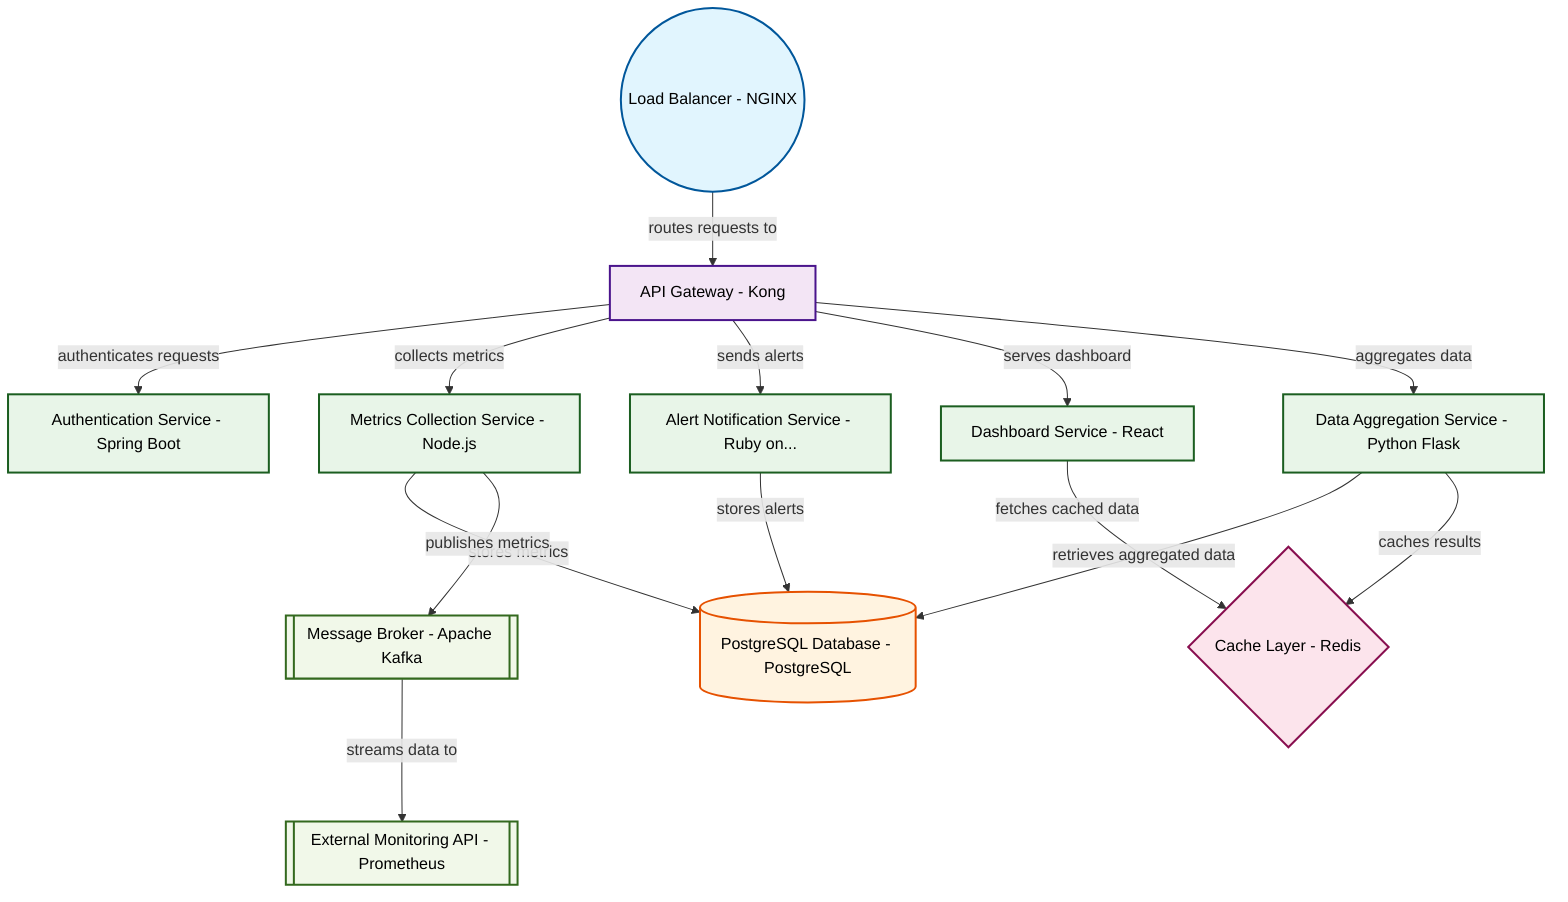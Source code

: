 graph TB

    %% Professional Software Architecture Styling
    classDef userInterface fill:#e1f5fe,stroke:#01579b,stroke-width:2px,color:#000
    classDef apiLayer fill:#f3e5f5,stroke:#4a148c,stroke-width:2px,color:#000
    classDef service fill:#e8f5e8,stroke:#1b5e20,stroke-width:2px,color:#000
    classDef database fill:#fff3e0,stroke:#e65100,stroke-width:2px,color:#000
    classDef cache fill:#fce4ec,stroke:#880e4f,stroke-width:2px,color:#000
    classDef external fill:#f1f8e9,stroke:#33691e,stroke-width:2px,color:#000

    lb1((Load Balancer - NGINX))
    api_gateway[API Gateway - Kong]
    auth_service[Authentication Service - Spring Boot]
    metrics_service[Metrics Collection Service - Node.js]
    alert_service[Alert Notification Service - Ruby on...]
    dashboard_service[Dashboard Service - React]
    data_service[Data Aggregation Service - Python Flask]
    postgres_db[(PostgreSQL Database - PostgreSQL)]
    redis_cache{Cache Layer - Redis}
    kafka_broker[[Message Broker - Apache Kafka]]
    external_monitoring[[External Monitoring API - Prometheus]]

    lb1 -->|routes requests to| api_gateway
    api_gateway -->|authenticates requests| auth_service
    api_gateway -->|collects metrics| metrics_service
    api_gateway -->|sends alerts| alert_service
    api_gateway -->|serves dashboard| dashboard_service
    api_gateway -->|aggregates data| data_service
    metrics_service -->|stores metrics| postgres_db
    alert_service -->|stores alerts| postgres_db
    data_service -->|retrieves aggregated data| postgres_db
    data_service -->|caches results| redis_cache
    metrics_service -->|publishes metrics| kafka_broker
    kafka_broker -->|streams data to| external_monitoring
    dashboard_service -->|fetches cached data| redis_cache

    class lb1 userInterface
    class api_gateway apiLayer
    class auth_service service
    class metrics_service service
    class alert_service service
    class dashboard_service service
    class data_service service
    class postgres_db database
    class redis_cache cache
    class kafka_broker external
    class external_monitoring external